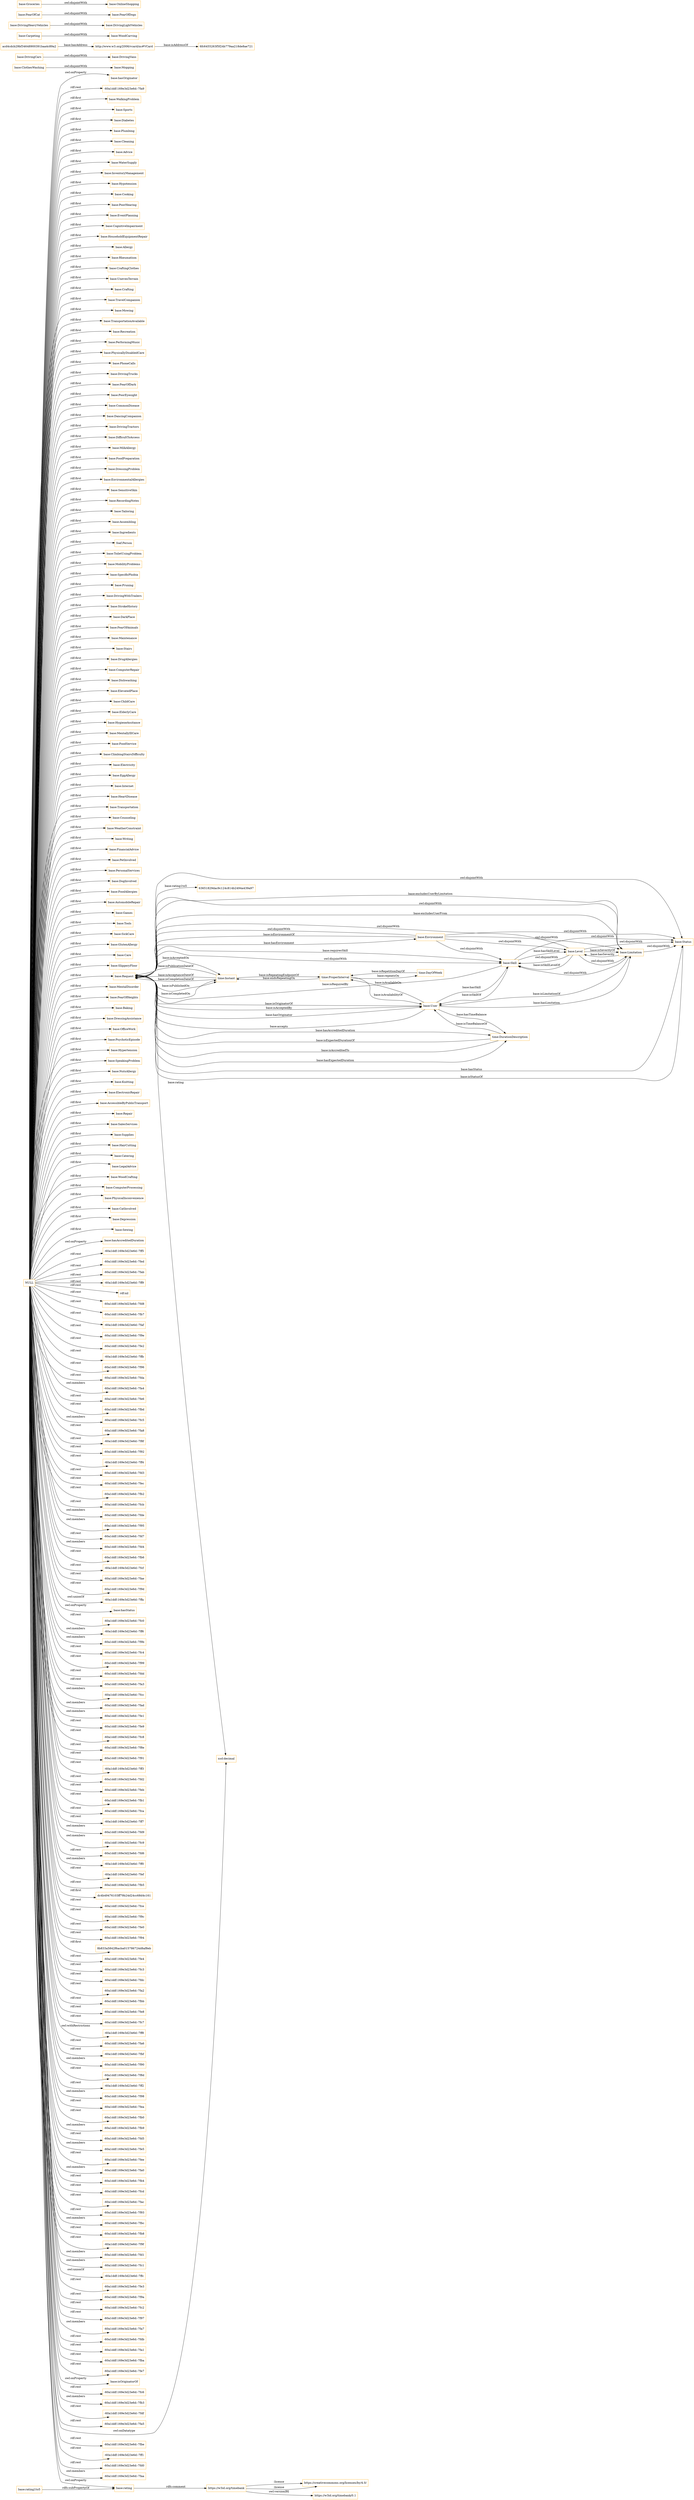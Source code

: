digraph ar2dtool_diagram { 
rankdir=LR;
size="1501"
node [shape = rectangle, color="orange"]; "base:WalkingProblem" "base:Sports" "base:Mopping" "base:Diabetes" "base:Plumbing" "base:Cleaning" "base:Advice" "base:DrivingCars" "base:WaterSupply" "base:InventoryManagement" "base:Hypotension" "base:Cooking" "base:PoorHearing" "6fc6455263f5f24b779aa218de8ae721" "base:EventPlanning" "base:CognitiveImpairment" "time:Instant" "base:HouseholdEquipmentRepair" "base:Allergy" "base:Rheumatism" "time:DayOfWeek" "base:CraftingClothes" "base:UnevenTerrain" "base:Crafting" "base:Carpeting" "base:DrivingHeavyVehicles" "time:ProperInterval" "base:TravelCompanion" "base:Mowing" "base:TransportationAvailable" "base:Recreation" "base:PerformingMusic" "base:PhysicallyDisabledCare" "base:PhoneCalls" "base:DrivingTrucks" "base:FearOfDark" "base:PoorEyesight" "base:CommonDisease" "base:DancingCompanion" "base:DrivingTractors" "base:FearOfDogs" "base:DifficultToAccess" "base:MilkAllergy" "base:Groceries" "base:FoodPreparation" "base:DressingProblem" "base:EnvironmentalAllergies" "acd4cdcb29bf34648900391baa4c89a2" "base:SensitiveSkin" "base:RecordingNotes" "base:Tailoring" "base:Assembling" "base:Level" "base:Ingredients" "foaf:Person" "base:ToiletUsingProblem" "base:Limitation" "base:MobilityProblems" "base:SpecificPhobia" "base:Pruning" "base:DrivingWithTrailers" "base:StrokeHistory" "base:DarkPlace" "base:WoodCarving" "base:FearOfAnimals" "base:Maintenance" "base:User" "base:Stairs" "base:DrugAllergies" "base:ComputerRepair" "base:Dishwashing" "base:ElevatedPlace" "base:ChildCare" "base:DrivingVans" "base:ClothesWashing" "base:ElderlyCare" "base:OnlineShopping" "base:HygieneAssitance" "base:MentallyIllCare" "base:Environment" "base:FoodService" "base:ClimbingStairsDifficulty" "base:Electricity" "base:EggAllergy" "base:Internet" "base:HeartDisease" "time:DurationDescription" "base:Transportation" "base:Status" "base:Counseling" "base:WeatherConstraint" "base:Writing" "base:FinancialAdvice" "base:PetInvolved" "base:PersonalServices" "base:DogInvolved" "base:FoodAllergies" "base:AutomobileRepair" "base:Games" "base:Tools" "base:SickCare" "http://www.w3.org/2006/vcard/ns#VCard" "base:GlutenAllergy" "base:FearOfCat" "base:Care" "base:SlipperyFloor" "base:Request" "base:MentalDisorder" "base:FearOfHeights" "base:Baking" "base:DrivingLightVehicles" "base:DressingAssistance" "base:OfficeWork" "base:PsychoticEpisode" "base:Hypertension" "base:SpeakingProblem" "base:NutsAllergy" "base:Knitting" "base:ElectronicRepair" "base:AccessibleByPublicTransport" "base:Repair" "base:SalesServices" "base:Skill" "base:Supplies" "base:HairCutting" "base:Catering" "base:LegalAdvice" "base:WoodCrafting" "base:ComputerProcessing" "base:PhysicalInconvenience" "base:CatInvolved" "base:Depression" "base:Sewing" ; /*classes style*/
	"base:Groceries" -> "base:OnlineShopping" [ label = "owl:disjointWith" ];
	"base:Limitation" -> "base:Status" [ label = "owl:disjointWith" ];
	"base:Limitation" -> "base:Skill" [ label = "owl:disjointWith" ];
	"base:Limitation" -> "base:Request" [ label = "owl:disjointWith" ];
	"base:Request" -> "base:Status" [ label = "owl:disjointWith" ];
	"base:Request" -> "base:Skill" [ label = "owl:disjointWith" ];
	"base:Carpeting" -> "base:WoodCarving" [ label = "owl:disjointWith" ];
	"base:FearOfCat" -> "base:FearOfDogs" [ label = "owl:disjointWith" ];
	"base:DrivingHeavyVehicles" -> "base:DrivingLightVehicles" [ label = "owl:disjointWith" ];
	"base:Skill" -> "base:Status" [ label = "owl:disjointWith" ];
	"base:rating1to5" -> "base:rating" [ label = "rdfs:subPropertyOf" ];
	"NULL" -> "base:hasAccreditedDuration" [ label = "owl:onProperty" ];
	"NULL" -> "-60a1ddf:169e3d23e6d:-7ff5" [ label = "rdf:rest" ];
	"NULL" -> "base:MentallyIllCare" [ label = "rdf:first" ];
	"NULL" -> "-60a1ddf:169e3d23e6d:-7fed" [ label = "rdf:rest" ];
	"NULL" -> "-60a1ddf:169e3d23e6d:-7fab" [ label = "rdf:rest" ];
	"NULL" -> "base:FearOfHeights" [ label = "rdf:first" ];
	"NULL" -> "base:DressingAssistance" [ label = "rdf:first" ];
	"NULL" -> "-60a1ddf:169e3d23e6d:-7ff9" [ label = "rdf:rest" ];
	"NULL" -> "base:RecordingNotes" [ label = "rdf:first" ];
	"NULL" -> "base:AutomobileRepair" [ label = "rdf:first" ];
	"NULL" -> "rdf:nil" [ label = "rdf:rest" ];
	"NULL" -> "base:SalesServices" [ label = "rdf:first" ];
	"NULL" -> "-60a1ddf:169e3d23e6d:-7fd8" [ label = "rdf:rest" ];
	"NULL" -> "base:HygieneAssitance" [ label = "rdf:first" ];
	"NULL" -> "-60a1ddf:169e3d23e6d:-7fb7" [ label = "rdf:rest" ];
	"NULL" -> "base:Pruning" [ label = "rdf:first" ];
	"NULL" -> "-60a1ddf:169e3d23e6d:-7faf" [ label = "rdf:rest" ];
	"NULL" -> "-60a1ddf:169e3d23e6d:-7f9e" [ label = "rdf:rest" ];
	"NULL" -> "base:Tools" [ label = "rdf:first" ];
	"NULL" -> "base:DarkPlace" [ label = "rdf:first" ];
	"NULL" -> "-60a1ddf:169e3d23e6d:-7fe2" [ label = "rdf:rest" ];
	"NULL" -> "-60a1ddf:169e3d23e6d:-7ffb" [ label = "rdf:rest" ];
	"NULL" -> "-60a1ddf:169e3d23e6d:-7f96" [ label = "rdf:rest" ];
	"NULL" -> "-60a1ddf:169e3d23e6d:-7fda" [ label = "rdf:rest" ];
	"NULL" -> "base:StrokeHistory" [ label = "rdf:first" ];
	"NULL" -> "-60a1ddf:169e3d23e6d:-7fa4" [ label = "owl:members" ];
	"NULL" -> "base:OfficeWork" [ label = "rdf:first" ];
	"NULL" -> "base:Assembling" [ label = "rdf:first" ];
	"NULL" -> "base:Sewing" [ label = "rdf:first" ];
	"NULL" -> "-60a1ddf:169e3d23e6d:-7fe6" [ label = "rdf:rest" ];
	"NULL" -> "base:DrivingTrucks" [ label = "rdf:first" ];
	"NULL" -> "base:NutsAllergy" [ label = "rdf:first" ];
	"NULL" -> "base:Recreation" [ label = "rdf:first" ];
	"NULL" -> "-60a1ddf:169e3d23e6d:-7fbd" [ label = "rdf:rest" ];
	"NULL" -> "base:Electricity" [ label = "rdf:first" ];
	"NULL" -> "-60a1ddf:169e3d23e6d:-7fc5" [ label = "owl:members" ];
	"NULL" -> "base:FoodService" [ label = "rdf:first" ];
	"NULL" -> "base:Games" [ label = "rdf:first" ];
	"NULL" -> "base:Sports" [ label = "rdf:first" ];
	"NULL" -> "-60a1ddf:169e3d23e6d:-7fa8" [ label = "rdf:rest" ];
	"NULL" -> "base:AccessibleByPublicTransport" [ label = "rdf:first" ];
	"NULL" -> "base:DifficultToAccess" [ label = "rdf:first" ];
	"NULL" -> "base:Cooking" [ label = "rdf:first" ];
	"NULL" -> "base:Transportation" [ label = "rdf:first" ];
	"NULL" -> "-60a1ddf:169e3d23e6d:-7f8f" [ label = "rdf:rest" ];
	"NULL" -> "-60a1ddf:169e3d23e6d:-7f92" [ label = "rdf:rest" ];
	"NULL" -> "base:ClimbingStairsDifficulty" [ label = "rdf:first" ];
	"NULL" -> "-60a1ddf:169e3d23e6d:-7ff4" [ label = "rdf:rest" ];
	"NULL" -> "base:EnvironmentalAllergies" [ label = "rdf:first" ];
	"NULL" -> "base:FoodPreparation" [ label = "rdf:first" ];
	"NULL" -> "base:SlipperyFloor" [ label = "rdf:first" ];
	"NULL" -> "-60a1ddf:169e3d23e6d:-7fd3" [ label = "rdf:rest" ];
	"NULL" -> "base:DrivingWithTrailers" [ label = "rdf:first" ];
	"NULL" -> "-60a1ddf:169e3d23e6d:-7fec" [ label = "rdf:rest" ];
	"NULL" -> "-60a1ddf:169e3d23e6d:-7fb2" [ label = "rdf:rest" ];
	"NULL" -> "-60a1ddf:169e3d23e6d:-7fcb" [ label = "rdf:rest" ];
	"NULL" -> "-60a1ddf:169e3d23e6d:-7fde" [ label = "owl:members" ];
	"NULL" -> "-60a1ddf:169e3d23e6d:-7f95" [ label = "owl:members" ];
	"NULL" -> "base:Diabetes" [ label = "rdf:first" ];
	"NULL" -> "base:Plumbing" [ label = "rdf:first" ];
	"NULL" -> "-60a1ddf:169e3d23e6d:-7fd7" [ label = "rdf:rest" ];
	"NULL" -> "base:Supplies" [ label = "rdf:first" ];
	"NULL" -> "-60a1ddf:169e3d23e6d:-7fd4" [ label = "owl:members" ];
	"NULL" -> "-60a1ddf:169e3d23e6d:-7fb6" [ label = "rdf:rest" ];
	"NULL" -> "base:DogInvolved" [ label = "rdf:first" ];
	"NULL" -> "-60a1ddf:169e3d23e6d:-7fcf" [ label = "rdf:rest" ];
	"NULL" -> "-60a1ddf:169e3d23e6d:-7fae" [ label = "rdf:rest" ];
	"NULL" -> "base:MobilityProblems" [ label = "rdf:first" ];
	"NULL" -> "-60a1ddf:169e3d23e6d:-7f9d" [ label = "rdf:rest" ];
	"NULL" -> "-60a1ddf:169e3d23e6d:-7ffa" [ label = "owl:unionOf" ];
	"NULL" -> "base:SpecificPhobia" [ label = "rdf:first" ];
	"NULL" -> "base:hasStatus" [ label = "owl:onProperty" ];
	"NULL" -> "base:Knitting" [ label = "rdf:first" ];
	"NULL" -> "base:ElderlyCare" [ label = "rdf:first" ];
	"NULL" -> "-60a1ddf:169e3d23e6d:-7fc0" [ label = "rdf:rest" ];
	"NULL" -> "-60a1ddf:169e3d23e6d:-7ff6" [ label = "owl:members" ];
	"NULL" -> "-60a1ddf:169e3d23e6d:-7f9b" [ label = "owl:members" ];
	"NULL" -> "base:Rheumatism" [ label = "rdf:first" ];
	"NULL" -> "base:Ingredients" [ label = "rdf:first" ];
	"NULL" -> "base:WaterSupply" [ label = "rdf:first" ];
	"NULL" -> "base:Maintenance" [ label = "rdf:first" ];
	"NULL" -> "-60a1ddf:169e3d23e6d:-7fc4" [ label = "rdf:rest" ];
	"NULL" -> "-60a1ddf:169e3d23e6d:-7f99" [ label = "rdf:rest" ];
	"NULL" -> "-60a1ddf:169e3d23e6d:-7fdd" [ label = "rdf:rest" ];
	"NULL" -> "base:Allergy" [ label = "rdf:first" ];
	"NULL" -> "-60a1ddf:169e3d23e6d:-7fa3" [ label = "rdf:rest" ];
	"NULL" -> "-60a1ddf:169e3d23e6d:-7fcc" [ label = "owl:members" ];
	"NULL" -> "-60a1ddf:169e3d23e6d:-7fad" [ label = "owl:members" ];
	"NULL" -> "base:SpeakingProblem" [ label = "rdf:first" ];
	"NULL" -> "base:DressingProblem" [ label = "rdf:first" ];
	"NULL" -> "-60a1ddf:169e3d23e6d:-7fe1" [ label = "owl:members" ];
	"NULL" -> "-60a1ddf:169e3d23e6d:-7fe9" [ label = "rdf:rest" ];
	"NULL" -> "-60a1ddf:169e3d23e6d:-7fc8" [ label = "rdf:rest" ];
	"NULL" -> "base:PoorEyesight" [ label = "rdf:first" ];
	"NULL" -> "base:CatInvolved" [ label = "rdf:first" ];
	"NULL" -> "base:WeatherConstraint" [ label = "rdf:first" ];
	"NULL" -> "base:EventPlanning" [ label = "rdf:first" ];
	"NULL" -> "base:HeartDisease" [ label = "rdf:first" ];
	"NULL" -> "base:DrivingTractors" [ label = "rdf:first" ];
	"NULL" -> "-60a1ddf:169e3d23e6d:-7f8e" [ label = "rdf:rest" ];
	"NULL" -> "-60a1ddf:169e3d23e6d:-7f91" [ label = "rdf:rest" ];
	"NULL" -> "-60a1ddf:169e3d23e6d:-7ff3" [ label = "rdf:rest" ];
	"NULL" -> "base:LegalAdvice" [ label = "rdf:first" ];
	"NULL" -> "base:Writing" [ label = "rdf:first" ];
	"NULL" -> "-60a1ddf:169e3d23e6d:-7fd2" [ label = "rdf:rest" ];
	"NULL" -> "base:CognitiveImpairment" [ label = "rdf:first" ];
	"NULL" -> "-60a1ddf:169e3d23e6d:-7feb" [ label = "rdf:rest" ];
	"NULL" -> "base:FearOfAnimals" [ label = "rdf:first" ];
	"NULL" -> "-60a1ddf:169e3d23e6d:-7fb1" [ label = "rdf:rest" ];
	"NULL" -> "base:TransportationAvailable" [ label = "rdf:first" ];
	"NULL" -> "-60a1ddf:169e3d23e6d:-7fca" [ label = "rdf:rest" ];
	"NULL" -> "base:MilkAllergy" [ label = "rdf:first" ];
	"NULL" -> "-60a1ddf:169e3d23e6d:-7ff7" [ label = "rdf:rest" ];
	"NULL" -> "base:ChildCare" [ label = "rdf:first" ];
	"NULL" -> "-60a1ddf:169e3d23e6d:-7fd9" [ label = "owl:members" ];
	"NULL" -> "-60a1ddf:169e3d23e6d:-7fc9" [ label = "owl:members" ];
	"NULL" -> "-60a1ddf:169e3d23e6d:-7fd6" [ label = "rdf:rest" ];
	"NULL" -> "-60a1ddf:169e3d23e6d:-7ff0" [ label = "owl:members" ];
	"NULL" -> "-60a1ddf:169e3d23e6d:-7fef" [ label = "rdf:rest" ];
	"NULL" -> "-60a1ddf:169e3d23e6d:-7fb5" [ label = "rdf:rest" ];
	"NULL" -> "dc4b49476103ff79b24d24cc68d4c161" [ label = "rdf:first" ];
	"NULL" -> "base:ElectronicRepair" [ label = "rdf:first" ];
	"NULL" -> "-60a1ddf:169e3d23e6d:-7fce" [ label = "rdf:rest" ];
	"NULL" -> "base:Depression" [ label = "rdf:first" ];
	"NULL" -> "base:Dishwashing" [ label = "rdf:first" ];
	"NULL" -> "-60a1ddf:169e3d23e6d:-7f9c" [ label = "rdf:rest" ];
	"NULL" -> "base:PhysicalInconvenience" [ label = "rdf:first" ];
	"NULL" -> "-60a1ddf:169e3d23e6d:-7fe0" [ label = "rdf:rest" ];
	"NULL" -> "base:PoorHearing" [ label = "rdf:first" ];
	"NULL" -> "base:InventoryManagement" [ label = "rdf:first" ];
	"NULL" -> "base:ToiletUsingProblem" [ label = "rdf:first" ];
	"NULL" -> "-60a1ddf:169e3d23e6d:-7f94" [ label = "rdf:rest" ];
	"NULL" -> "base:Advice" [ label = "rdf:first" ];
	"NULL" -> "8b833a5842f6acba015786724d8af8eb" [ label = "rdf:first" ];
	"NULL" -> "base:Stairs" [ label = "rdf:first" ];
	"NULL" -> "-60a1ddf:169e3d23e6d:-7fe4" [ label = "rdf:rest" ];
	"NULL" -> "base:ElevatedPlace" [ label = "rdf:first" ];
	"NULL" -> "-60a1ddf:169e3d23e6d:-7fc3" [ label = "rdf:rest" ];
	"NULL" -> "-60a1ddf:169e3d23e6d:-7fdc" [ label = "rdf:rest" ];
	"NULL" -> "-60a1ddf:169e3d23e6d:-7fa2" [ label = "rdf:rest" ];
	"NULL" -> "base:Hypertension" [ label = "rdf:first" ];
	"NULL" -> "-60a1ddf:169e3d23e6d:-7fbb" [ label = "rdf:rest" ];
	"NULL" -> "base:TravelCompanion" [ label = "rdf:first" ];
	"NULL" -> "-60a1ddf:169e3d23e6d:-7fe8" [ label = "rdf:rest" ];
	"NULL" -> "base:Counseling" [ label = "rdf:first" ];
	"NULL" -> "base:PerformingMusic" [ label = "rdf:first" ];
	"NULL" -> "-60a1ddf:169e3d23e6d:-7fc7" [ label = "rdf:rest" ];
	"NULL" -> "-60a1ddf:169e3d23e6d:-7ff8" [ label = "owl:withRestrictions" ];
	"NULL" -> "-60a1ddf:169e3d23e6d:-7fa6" [ label = "rdf:rest" ];
	"NULL" -> "base:Hypotension" [ label = "rdf:first" ];
	"NULL" -> "-60a1ddf:169e3d23e6d:-7fbf" [ label = "rdf:rest" ];
	"NULL" -> "-60a1ddf:169e3d23e6d:-7f90" [ label = "owl:members" ];
	"NULL" -> "base:MentalDisorder" [ label = "rdf:first" ];
	"NULL" -> "base:EggAllergy" [ label = "rdf:first" ];
	"NULL" -> "-60a1ddf:169e3d23e6d:-7f8d" [ label = "rdf:rest" ];
	"NULL" -> "base:WoodCrafting" [ label = "rdf:first" ];
	"NULL" -> "-60a1ddf:169e3d23e6d:-7ff2" [ label = "rdf:rest" ];
	"NULL" -> "base:ComputerProcessing" [ label = "rdf:first" ];
	"NULL" -> "-60a1ddf:169e3d23e6d:-7f98" [ label = "owl:members" ];
	"NULL" -> "base:FearOfDark" [ label = "rdf:first" ];
	"NULL" -> "base:UnevenTerrain" [ label = "rdf:first" ];
	"NULL" -> "-60a1ddf:169e3d23e6d:-7fea" [ label = "rdf:rest" ];
	"NULL" -> "-60a1ddf:169e3d23e6d:-7fb0" [ label = "rdf:rest" ];
	"NULL" -> "-60a1ddf:169e3d23e6d:-7fb9" [ label = "owl:members" ];
	"NULL" -> "base:FoodAllergies" [ label = "rdf:first" ];
	"NULL" -> "base:DrugAllergies" [ label = "rdf:first" ];
	"NULL" -> "foaf:Person" [ label = "rdf:first" ];
	"NULL" -> "base:Baking" [ label = "rdf:first" ];
	"NULL" -> "base:SensitiveSkin" [ label = "rdf:first" ];
	"NULL" -> "base:Tailoring" [ label = "rdf:first" ];
	"NULL" -> "base:SickCare" [ label = "rdf:first" ];
	"NULL" -> "-60a1ddf:169e3d23e6d:-7fd5" [ label = "rdf:rest" ];
	"NULL" -> "-60a1ddf:169e3d23e6d:-7fe5" [ label = "owl:members" ];
	"NULL" -> "base:DancingCompanion" [ label = "rdf:first" ];
	"NULL" -> "-60a1ddf:169e3d23e6d:-7fee" [ label = "rdf:rest" ];
	"NULL" -> "-60a1ddf:169e3d23e6d:-7fa0" [ label = "owl:members" ];
	"NULL" -> "base:Request" [ label = "rdf:first" ];
	"NULL" -> "-60a1ddf:169e3d23e6d:-7fb4" [ label = "rdf:rest" ];
	"NULL" -> "base:HairCutting" [ label = "rdf:first" ];
	"NULL" -> "-60a1ddf:169e3d23e6d:-7fcd" [ label = "rdf:rest" ];
	"NULL" -> "base:FinancialAdvice" [ label = "rdf:first" ];
	"NULL" -> "-60a1ddf:169e3d23e6d:-7fac" [ label = "rdf:rest" ];
	"NULL" -> "base:Care" [ label = "rdf:first" ];
	"NULL" -> "base:CraftingClothes" [ label = "rdf:first" ];
	"NULL" -> "-60a1ddf:169e3d23e6d:-7f93" [ label = "rdf:rest" ];
	"NULL" -> "-60a1ddf:169e3d23e6d:-7fbc" [ label = "owl:members" ];
	"NULL" -> "-60a1ddf:169e3d23e6d:-7fb8" [ label = "rdf:rest" ];
	"NULL" -> "base:Internet" [ label = "rdf:first" ];
	"NULL" -> "-60a1ddf:169e3d23e6d:-7f9f" [ label = "rdf:rest" ];
	"NULL" -> "-60a1ddf:169e3d23e6d:-7fd1" [ label = "owl:members" ];
	"NULL" -> "-60a1ddf:169e3d23e6d:-7fc1" [ label = "owl:members" ];
	"NULL" -> "base:GlutenAllergy" [ label = "rdf:first" ];
	"NULL" -> "-60a1ddf:169e3d23e6d:-7ffc" [ label = "owl:unionOf" ];
	"NULL" -> "-60a1ddf:169e3d23e6d:-7fe3" [ label = "rdf:rest" ];
	"NULL" -> "-60a1ddf:169e3d23e6d:-7f9a" [ label = "rdf:rest" ];
	"NULL" -> "base:PhysicallyDisabledCare" [ label = "rdf:first" ];
	"NULL" -> "base:PsychoticEpisode" [ label = "rdf:first" ];
	"NULL" -> "-60a1ddf:169e3d23e6d:-7fc2" [ label = "rdf:rest" ];
	"NULL" -> "-60a1ddf:169e3d23e6d:-7f97" [ label = "rdf:rest" ];
	"NULL" -> "base:Mowing" [ label = "rdf:first" ];
	"NULL" -> "-60a1ddf:169e3d23e6d:-7fa7" [ label = "owl:members" ];
	"NULL" -> "-60a1ddf:169e3d23e6d:-7fdb" [ label = "rdf:rest" ];
	"NULL" -> "-60a1ddf:169e3d23e6d:-7fa1" [ label = "rdf:rest" ];
	"NULL" -> "-60a1ddf:169e3d23e6d:-7fba" [ label = "rdf:rest" ];
	"NULL" -> "base:Crafting" [ label = "rdf:first" ];
	"NULL" -> "-60a1ddf:169e3d23e6d:-7fe7" [ label = "rdf:rest" ];
	"NULL" -> "base:isOriginatorOf" [ label = "owl:onProperty" ];
	"NULL" -> "-60a1ddf:169e3d23e6d:-7fc6" [ label = "rdf:rest" ];
	"NULL" -> "-60a1ddf:169e3d23e6d:-7fb3" [ label = "owl:members" ];
	"NULL" -> "-60a1ddf:169e3d23e6d:-7fdf" [ label = "rdf:rest" ];
	"NULL" -> "-60a1ddf:169e3d23e6d:-7fa5" [ label = "rdf:rest" ];
	"NULL" -> "base:Cleaning" [ label = "rdf:first" ];
	"NULL" -> "base:CommonDisease" [ label = "rdf:first" ];
	"NULL" -> "xsd:decimal" [ label = "owl:onDatatype" ];
	"NULL" -> "-60a1ddf:169e3d23e6d:-7fbe" [ label = "rdf:rest" ];
	"NULL" -> "base:WalkingProblem" [ label = "rdf:first" ];
	"NULL" -> "base:Repair" [ label = "rdf:first" ];
	"NULL" -> "base:PersonalServices" [ label = "rdf:first" ];
	"NULL" -> "base:ComputerRepair" [ label = "rdf:first" ];
	"NULL" -> "base:rating" [ label = "owl:onProperty" ];
	"NULL" -> "-60a1ddf:169e3d23e6d:-7ff1" [ label = "rdf:rest" ];
	"NULL" -> "-60a1ddf:169e3d23e6d:-7fd0" [ label = "rdf:rest" ];
	"NULL" -> "-60a1ddf:169e3d23e6d:-7faa" [ label = "owl:members" ];
	"NULL" -> "base:hasOriginator" [ label = "owl:onProperty" ];
	"NULL" -> "-60a1ddf:169e3d23e6d:-7fa9" [ label = "rdf:rest" ];
	"NULL" -> "base:PetInvolved" [ label = "rdf:first" ];
	"NULL" -> "base:PhoneCalls" [ label = "rdf:first" ];
	"NULL" -> "base:Catering" [ label = "rdf:first" ];
	"NULL" -> "base:HouseholdEquipmentRepair" [ label = "rdf:first" ];
	"base:DrivingCars" -> "base:DrivingVans" [ label = "owl:disjointWith" ];
	"https://w3id.org/timebank" -> "https://creativecommons.org/licenses/by/4.0/" [ label = ":license" ];
	"https://w3id.org/timebank" -> "https://w3id.org/timebank/0.1" [ label = "owl:versionIRI" ];
	"https://w3id.org/timebank" -> "https://creativecommons.org/licenses/by/4.0/" [ label = ":license" ];
	"base:Level" -> "base:Status" [ label = "owl:disjointWith" ];
	"base:Level" -> "base:Skill" [ label = "owl:disjointWith" ];
	"base:Level" -> "base:Request" [ label = "owl:disjointWith" ];
	"base:Level" -> "base:Limitation" [ label = "owl:disjointWith" ];
	"base:ClothesWashing" -> "base:Mopping" [ label = "owl:disjointWith" ];
	"base:rating" -> "https://w3id.org/timebank" [ label = "rdfs:comment" ];
	"base:Environment" -> "base:Status" [ label = "owl:disjointWith" ];
	"base:Environment" -> "base:Skill" [ label = "owl:disjointWith" ];
	"base:Environment" -> "base:Request" [ label = "owl:disjointWith" ];
	"base:Environment" -> "base:Limitation" [ label = "owl:disjointWith" ];
	"base:Environment" -> "base:Level" [ label = "owl:disjointWith" ];
	"time:Instant" -> "base:Request" [ label = "base:isPublicationDateOf" ];
	"base:Level" -> "base:Limitation" [ label = "base:isSeverityOf" ];
	"time:ProperInterval" -> "time:Instant" [ label = "base:endsRepeatingOn" ];
	"base:Request" -> "time:Instant" [ label = "base:isPublishedOn" ];
	"base:Skill" -> "base:User" [ label = "base:isSkillOf" ];
	"time:Instant" -> "time:ProperInterval" [ label = "base:isRepeatingEndpointOf" ];
	"base:Request" -> "time:Instant" [ label = "base:isCompletedOn" ];
	"base:Request" -> "base:Environment" [ label = "base:hasEnvironment" ];
	"base:Request" -> "xsd:decimal" [ label = "base:rating" ];
	"base:Level" -> "base:Skill" [ label = "base:isSkillLevelOf" ];
	"base:User" -> "base:Skill" [ label = "base:hasSkill" ];
	"base:Request" -> "time:DurationDescription" [ label = "base:hasAccreditedDuration" ];
	"base:User" -> "base:Request" [ label = "base:accepts" ];
	"time:Instant" -> "base:Request" [ label = "base:isAcceptanceDateOf" ];
	"base:Limitation" -> "base:User" [ label = "base:isLimitationOf" ];
	"http://www.w3.org/2006/vcard/ns#VCard" -> "6fc6455263f5f24b779aa218de8ae721" [ label = "base:isAddressOf" ];
	"base:User" -> "time:DurationDescription" [ label = "base:hasTimeBalance" ];
	"base:User" -> "base:Request" [ label = "base:isOriginatorOf" ];
	"time:DurationDescription" -> "base:User" [ label = "base:isTimeBalanceOf" ];
	"base:Request" -> "base:Skill" [ label = "base:requiresSkill" ];
	"time:DurationDescription" -> "base:Request" [ label = "base:isExpectedDurationOf" ];
	"time:DayOfWeek" -> "time:ProperInterval" [ label = "base:isRepetitionDayOf" ];
	"base:Request" -> "base:Limitation" [ label = "base:excludesUserByLimitation" ];
	"base:Environment" -> "base:Request" [ label = "base:isEnvironmentOf" ];
	"base:Limitation" -> "base:Level" [ label = "base:hasSeverity" ];
	"base:Status" -> "base:Request" [ label = "base:isStatusOf" ];
	"base:Request" -> "base:User" [ label = "base:isAcceptedBy" ];
	"base:Request" -> "base:Status" [ label = "base:hasStatus" ];
	"time:ProperInterval" -> "base:User" [ label = "base:isAvailabilityOf" ];
	"time:ProperInterval" -> "time:DayOfWeek" [ label = "base:repeatsOn" ];
	"base:Limitation" -> "base:Request" [ label = "base:excludesUserFrom" ];
	"base:Request" -> "time:Instant" [ label = "base:isAcceptedOn" ];
	"base:Skill" -> "base:Request" [ label = "base:isRequiredBy" ];
	"base:User" -> "time:ProperInterval" [ label = "base:isAvailableOn" ];
	"base:Request" -> "time:DurationDescription" [ label = "base:hasExpectedDuration" ];
	"base:User" -> "base:Limitation" [ label = "base:hasLimitation" ];
	"time:Instant" -> "base:Request" [ label = "base:isCompletionDateOf" ];
	"acd4cdcb29bf34648900391baa4c89a2" -> "http://www.w3.org/2006/vcard/ns#VCard" [ label = "base:hasAddress" ];
	"base:Request" -> "63651829dac9c124c814b2494a439a97" [ label = "base:rating1to5" ];
	"base:Request" -> "base:User" [ label = "base:hasOriginator" ];
	"time:DurationDescription" -> "base:Request" [ label = "base:isAccreditedTo" ];
	"base:Skill" -> "base:Level" [ label = "base:hasSkillLevel" ];

}
